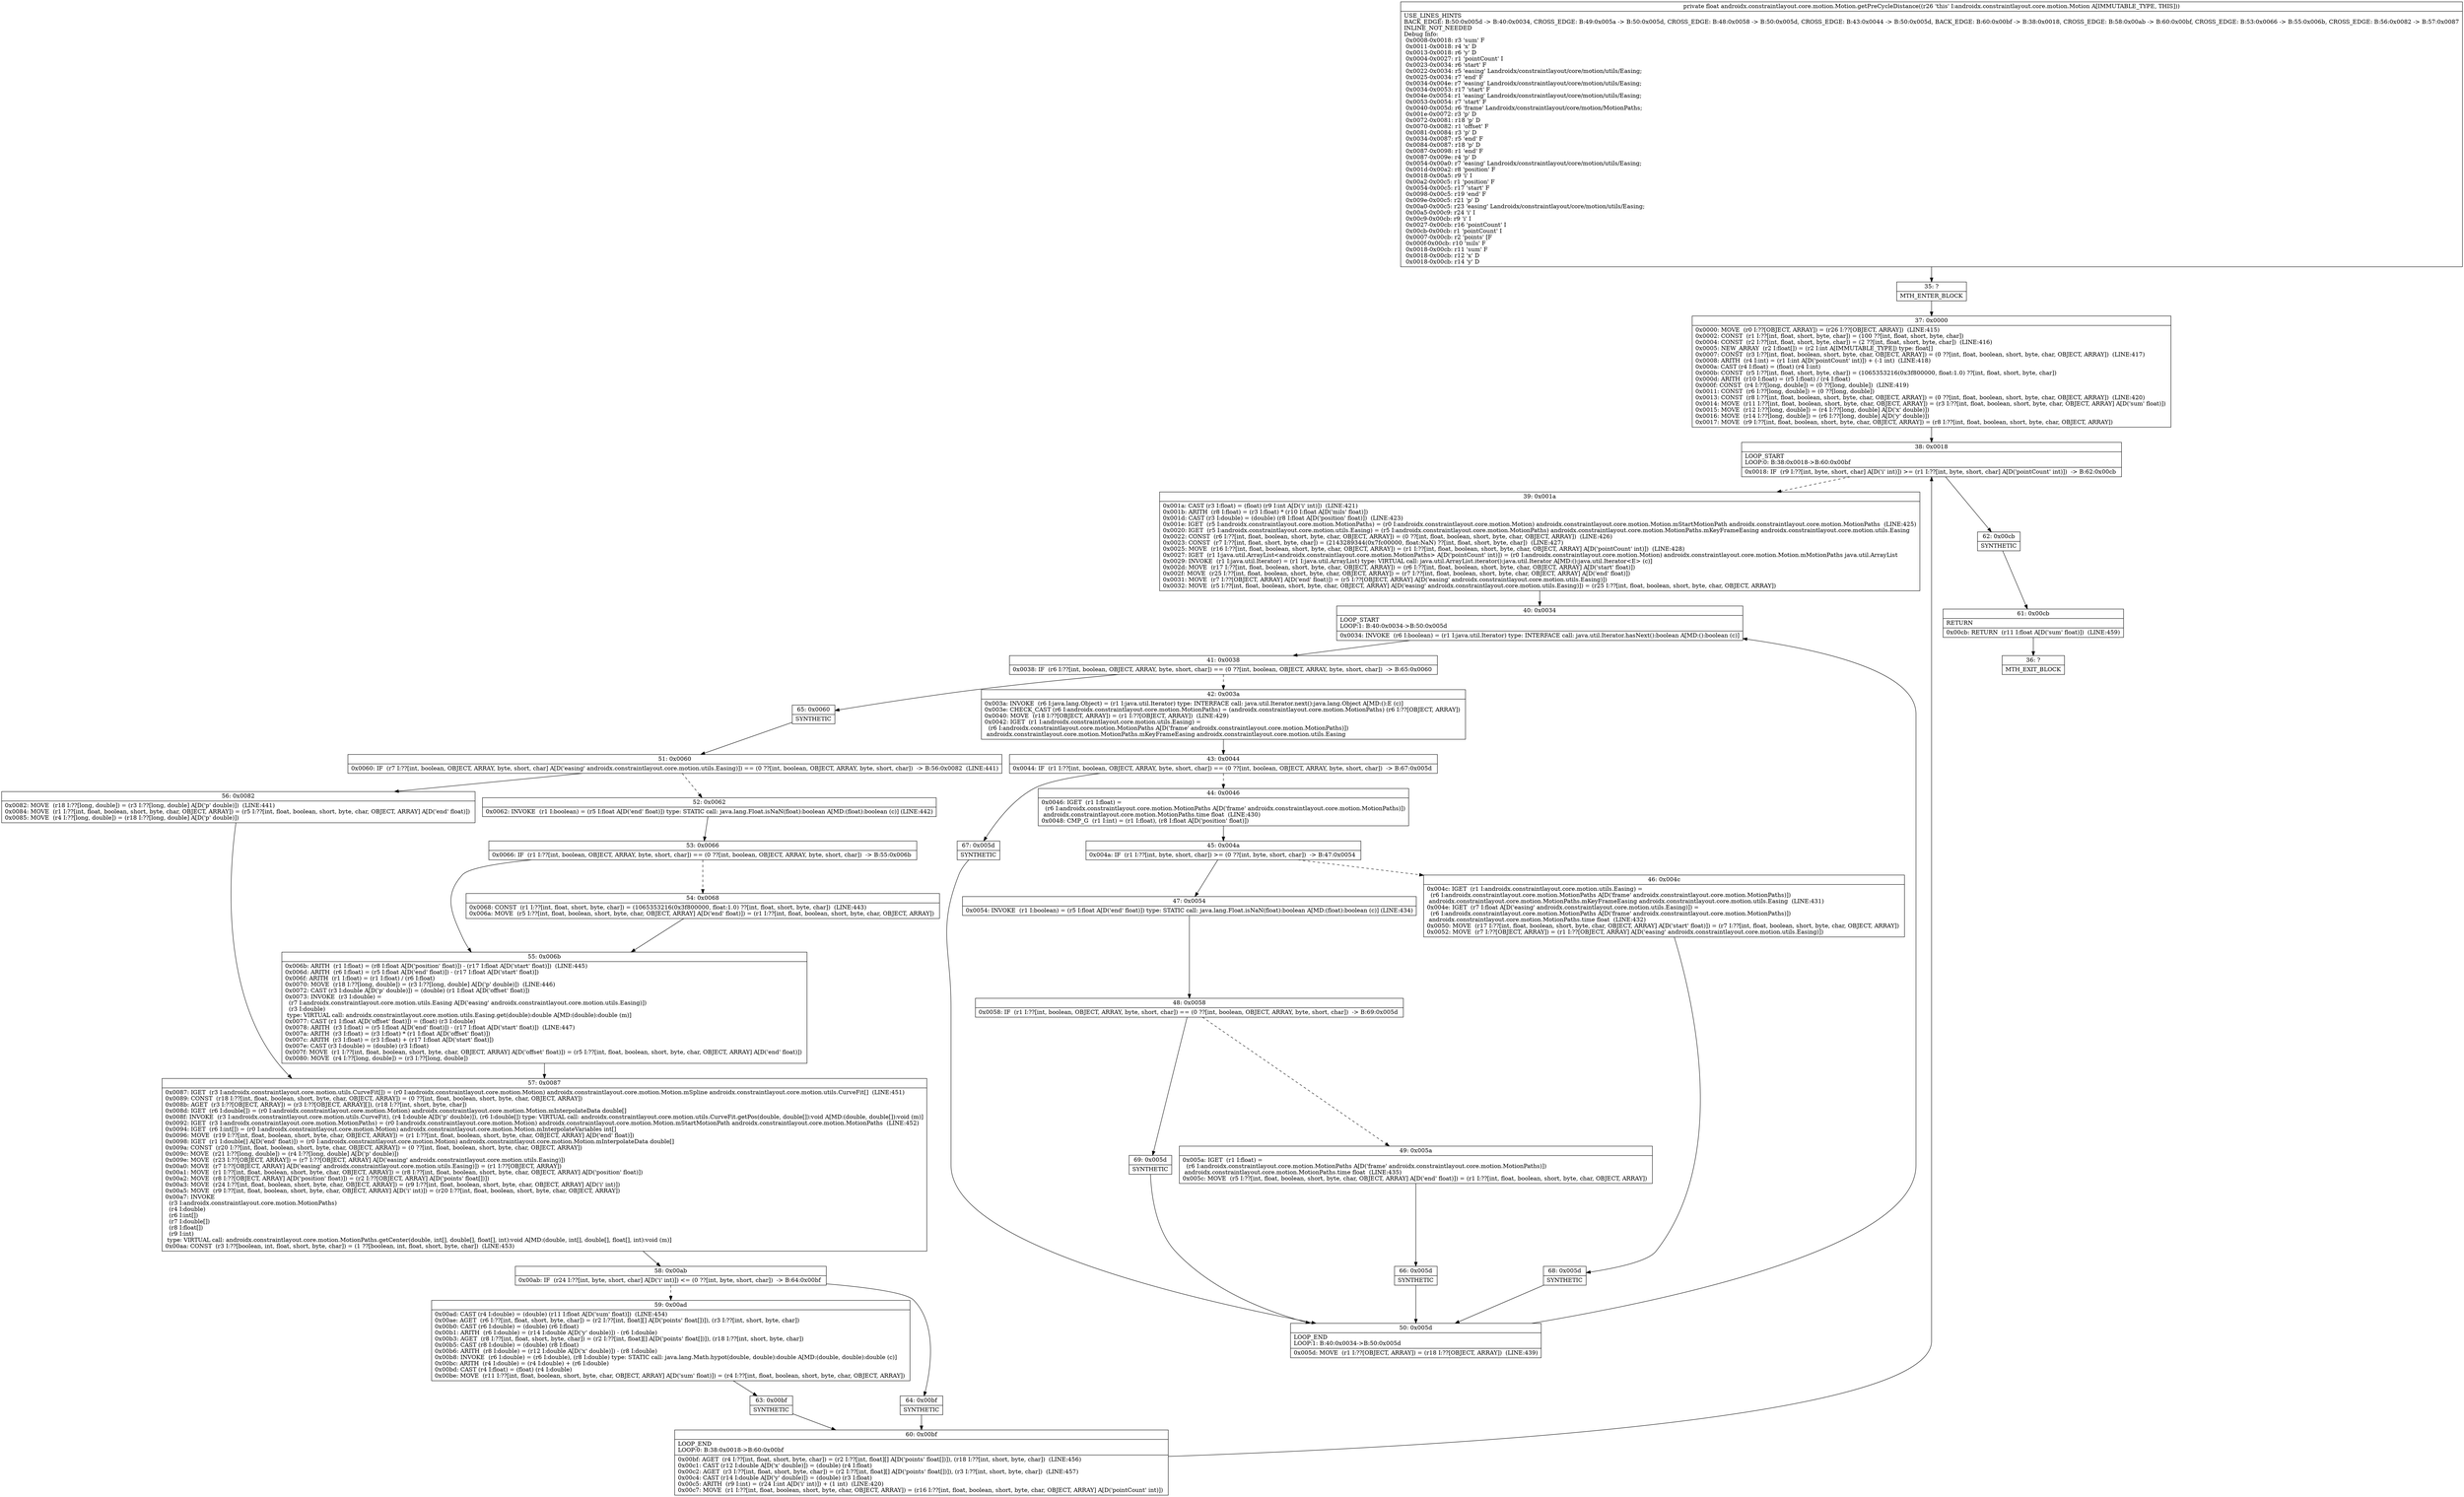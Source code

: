 digraph "CFG forandroidx.constraintlayout.core.motion.Motion.getPreCycleDistance()F" {
Node_35 [shape=record,label="{35\:\ ?|MTH_ENTER_BLOCK\l}"];
Node_37 [shape=record,label="{37\:\ 0x0000|0x0000: MOVE  (r0 I:??[OBJECT, ARRAY]) = (r26 I:??[OBJECT, ARRAY])  (LINE:415)\l0x0002: CONST  (r1 I:??[int, float, short, byte, char]) = (100 ??[int, float, short, byte, char]) \l0x0004: CONST  (r2 I:??[int, float, short, byte, char]) = (2 ??[int, float, short, byte, char])  (LINE:416)\l0x0005: NEW_ARRAY  (r2 I:float[]) = (r2 I:int A[IMMUTABLE_TYPE]) type: float[] \l0x0007: CONST  (r3 I:??[int, float, boolean, short, byte, char, OBJECT, ARRAY]) = (0 ??[int, float, boolean, short, byte, char, OBJECT, ARRAY])  (LINE:417)\l0x0008: ARITH  (r4 I:int) = (r1 I:int A[D('pointCount' int)]) + (\-1 int)  (LINE:418)\l0x000a: CAST (r4 I:float) = (float) (r4 I:int) \l0x000b: CONST  (r5 I:??[int, float, short, byte, char]) = (1065353216(0x3f800000, float:1.0) ??[int, float, short, byte, char]) \l0x000d: ARITH  (r10 I:float) = (r5 I:float) \/ (r4 I:float) \l0x000f: CONST  (r4 I:??[long, double]) = (0 ??[long, double])  (LINE:419)\l0x0011: CONST  (r6 I:??[long, double]) = (0 ??[long, double]) \l0x0013: CONST  (r8 I:??[int, float, boolean, short, byte, char, OBJECT, ARRAY]) = (0 ??[int, float, boolean, short, byte, char, OBJECT, ARRAY])  (LINE:420)\l0x0014: MOVE  (r11 I:??[int, float, boolean, short, byte, char, OBJECT, ARRAY]) = (r3 I:??[int, float, boolean, short, byte, char, OBJECT, ARRAY] A[D('sum' float)]) \l0x0015: MOVE  (r12 I:??[long, double]) = (r4 I:??[long, double] A[D('x' double)]) \l0x0016: MOVE  (r14 I:??[long, double]) = (r6 I:??[long, double] A[D('y' double)]) \l0x0017: MOVE  (r9 I:??[int, float, boolean, short, byte, char, OBJECT, ARRAY]) = (r8 I:??[int, float, boolean, short, byte, char, OBJECT, ARRAY]) \l}"];
Node_38 [shape=record,label="{38\:\ 0x0018|LOOP_START\lLOOP:0: B:38:0x0018\-\>B:60:0x00bf\l|0x0018: IF  (r9 I:??[int, byte, short, char] A[D('i' int)]) \>= (r1 I:??[int, byte, short, char] A[D('pointCount' int)])  \-\> B:62:0x00cb \l}"];
Node_39 [shape=record,label="{39\:\ 0x001a|0x001a: CAST (r3 I:float) = (float) (r9 I:int A[D('i' int)])  (LINE:421)\l0x001b: ARITH  (r8 I:float) = (r3 I:float) * (r10 I:float A[D('mils' float)]) \l0x001d: CAST (r3 I:double) = (double) (r8 I:float A[D('position' float)])  (LINE:423)\l0x001e: IGET  (r5 I:androidx.constraintlayout.core.motion.MotionPaths) = (r0 I:androidx.constraintlayout.core.motion.Motion) androidx.constraintlayout.core.motion.Motion.mStartMotionPath androidx.constraintlayout.core.motion.MotionPaths  (LINE:425)\l0x0020: IGET  (r5 I:androidx.constraintlayout.core.motion.utils.Easing) = (r5 I:androidx.constraintlayout.core.motion.MotionPaths) androidx.constraintlayout.core.motion.MotionPaths.mKeyFrameEasing androidx.constraintlayout.core.motion.utils.Easing \l0x0022: CONST  (r6 I:??[int, float, boolean, short, byte, char, OBJECT, ARRAY]) = (0 ??[int, float, boolean, short, byte, char, OBJECT, ARRAY])  (LINE:426)\l0x0023: CONST  (r7 I:??[int, float, short, byte, char]) = (2143289344(0x7fc00000, float:NaN) ??[int, float, short, byte, char])  (LINE:427)\l0x0025: MOVE  (r16 I:??[int, float, boolean, short, byte, char, OBJECT, ARRAY]) = (r1 I:??[int, float, boolean, short, byte, char, OBJECT, ARRAY] A[D('pointCount' int)])  (LINE:428)\l0x0027: IGET  (r1 I:java.util.ArrayList\<androidx.constraintlayout.core.motion.MotionPaths\> A[D('pointCount' int)]) = (r0 I:androidx.constraintlayout.core.motion.Motion) androidx.constraintlayout.core.motion.Motion.mMotionPaths java.util.ArrayList \l0x0029: INVOKE  (r1 I:java.util.Iterator) = (r1 I:java.util.ArrayList) type: VIRTUAL call: java.util.ArrayList.iterator():java.util.Iterator A[MD:():java.util.Iterator\<E\> (c)]\l0x002d: MOVE  (r17 I:??[int, float, boolean, short, byte, char, OBJECT, ARRAY]) = (r6 I:??[int, float, boolean, short, byte, char, OBJECT, ARRAY] A[D('start' float)]) \l0x002f: MOVE  (r25 I:??[int, float, boolean, short, byte, char, OBJECT, ARRAY]) = (r7 I:??[int, float, boolean, short, byte, char, OBJECT, ARRAY] A[D('end' float)]) \l0x0031: MOVE  (r7 I:??[OBJECT, ARRAY] A[D('end' float)]) = (r5 I:??[OBJECT, ARRAY] A[D('easing' androidx.constraintlayout.core.motion.utils.Easing)]) \l0x0032: MOVE  (r5 I:??[int, float, boolean, short, byte, char, OBJECT, ARRAY] A[D('easing' androidx.constraintlayout.core.motion.utils.Easing)]) = (r25 I:??[int, float, boolean, short, byte, char, OBJECT, ARRAY]) \l}"];
Node_40 [shape=record,label="{40\:\ 0x0034|LOOP_START\lLOOP:1: B:40:0x0034\-\>B:50:0x005d\l|0x0034: INVOKE  (r6 I:boolean) = (r1 I:java.util.Iterator) type: INTERFACE call: java.util.Iterator.hasNext():boolean A[MD:():boolean (c)]\l}"];
Node_41 [shape=record,label="{41\:\ 0x0038|0x0038: IF  (r6 I:??[int, boolean, OBJECT, ARRAY, byte, short, char]) == (0 ??[int, boolean, OBJECT, ARRAY, byte, short, char])  \-\> B:65:0x0060 \l}"];
Node_42 [shape=record,label="{42\:\ 0x003a|0x003a: INVOKE  (r6 I:java.lang.Object) = (r1 I:java.util.Iterator) type: INTERFACE call: java.util.Iterator.next():java.lang.Object A[MD:():E (c)]\l0x003e: CHECK_CAST (r6 I:androidx.constraintlayout.core.motion.MotionPaths) = (androidx.constraintlayout.core.motion.MotionPaths) (r6 I:??[OBJECT, ARRAY]) \l0x0040: MOVE  (r18 I:??[OBJECT, ARRAY]) = (r1 I:??[OBJECT, ARRAY])  (LINE:429)\l0x0042: IGET  (r1 I:androidx.constraintlayout.core.motion.utils.Easing) = \l  (r6 I:androidx.constraintlayout.core.motion.MotionPaths A[D('frame' androidx.constraintlayout.core.motion.MotionPaths)])\l androidx.constraintlayout.core.motion.MotionPaths.mKeyFrameEasing androidx.constraintlayout.core.motion.utils.Easing \l}"];
Node_43 [shape=record,label="{43\:\ 0x0044|0x0044: IF  (r1 I:??[int, boolean, OBJECT, ARRAY, byte, short, char]) == (0 ??[int, boolean, OBJECT, ARRAY, byte, short, char])  \-\> B:67:0x005d \l}"];
Node_44 [shape=record,label="{44\:\ 0x0046|0x0046: IGET  (r1 I:float) = \l  (r6 I:androidx.constraintlayout.core.motion.MotionPaths A[D('frame' androidx.constraintlayout.core.motion.MotionPaths)])\l androidx.constraintlayout.core.motion.MotionPaths.time float  (LINE:430)\l0x0048: CMP_G  (r1 I:int) = (r1 I:float), (r8 I:float A[D('position' float)]) \l}"];
Node_45 [shape=record,label="{45\:\ 0x004a|0x004a: IF  (r1 I:??[int, byte, short, char]) \>= (0 ??[int, byte, short, char])  \-\> B:47:0x0054 \l}"];
Node_46 [shape=record,label="{46\:\ 0x004c|0x004c: IGET  (r1 I:androidx.constraintlayout.core.motion.utils.Easing) = \l  (r6 I:androidx.constraintlayout.core.motion.MotionPaths A[D('frame' androidx.constraintlayout.core.motion.MotionPaths)])\l androidx.constraintlayout.core.motion.MotionPaths.mKeyFrameEasing androidx.constraintlayout.core.motion.utils.Easing  (LINE:431)\l0x004e: IGET  (r7 I:float A[D('easing' androidx.constraintlayout.core.motion.utils.Easing)]) = \l  (r6 I:androidx.constraintlayout.core.motion.MotionPaths A[D('frame' androidx.constraintlayout.core.motion.MotionPaths)])\l androidx.constraintlayout.core.motion.MotionPaths.time float  (LINE:432)\l0x0050: MOVE  (r17 I:??[int, float, boolean, short, byte, char, OBJECT, ARRAY] A[D('start' float)]) = (r7 I:??[int, float, boolean, short, byte, char, OBJECT, ARRAY]) \l0x0052: MOVE  (r7 I:??[OBJECT, ARRAY]) = (r1 I:??[OBJECT, ARRAY] A[D('easing' androidx.constraintlayout.core.motion.utils.Easing)]) \l}"];
Node_68 [shape=record,label="{68\:\ 0x005d|SYNTHETIC\l}"];
Node_50 [shape=record,label="{50\:\ 0x005d|LOOP_END\lLOOP:1: B:40:0x0034\-\>B:50:0x005d\l|0x005d: MOVE  (r1 I:??[OBJECT, ARRAY]) = (r18 I:??[OBJECT, ARRAY])  (LINE:439)\l}"];
Node_47 [shape=record,label="{47\:\ 0x0054|0x0054: INVOKE  (r1 I:boolean) = (r5 I:float A[D('end' float)]) type: STATIC call: java.lang.Float.isNaN(float):boolean A[MD:(float):boolean (c)] (LINE:434)\l}"];
Node_48 [shape=record,label="{48\:\ 0x0058|0x0058: IF  (r1 I:??[int, boolean, OBJECT, ARRAY, byte, short, char]) == (0 ??[int, boolean, OBJECT, ARRAY, byte, short, char])  \-\> B:69:0x005d \l}"];
Node_49 [shape=record,label="{49\:\ 0x005a|0x005a: IGET  (r1 I:float) = \l  (r6 I:androidx.constraintlayout.core.motion.MotionPaths A[D('frame' androidx.constraintlayout.core.motion.MotionPaths)])\l androidx.constraintlayout.core.motion.MotionPaths.time float  (LINE:435)\l0x005c: MOVE  (r5 I:??[int, float, boolean, short, byte, char, OBJECT, ARRAY] A[D('end' float)]) = (r1 I:??[int, float, boolean, short, byte, char, OBJECT, ARRAY]) \l}"];
Node_66 [shape=record,label="{66\:\ 0x005d|SYNTHETIC\l}"];
Node_69 [shape=record,label="{69\:\ 0x005d|SYNTHETIC\l}"];
Node_67 [shape=record,label="{67\:\ 0x005d|SYNTHETIC\l}"];
Node_65 [shape=record,label="{65\:\ 0x0060|SYNTHETIC\l}"];
Node_51 [shape=record,label="{51\:\ 0x0060|0x0060: IF  (r7 I:??[int, boolean, OBJECT, ARRAY, byte, short, char] A[D('easing' androidx.constraintlayout.core.motion.utils.Easing)]) == (0 ??[int, boolean, OBJECT, ARRAY, byte, short, char])  \-\> B:56:0x0082  (LINE:441)\l}"];
Node_52 [shape=record,label="{52\:\ 0x0062|0x0062: INVOKE  (r1 I:boolean) = (r5 I:float A[D('end' float)]) type: STATIC call: java.lang.Float.isNaN(float):boolean A[MD:(float):boolean (c)] (LINE:442)\l}"];
Node_53 [shape=record,label="{53\:\ 0x0066|0x0066: IF  (r1 I:??[int, boolean, OBJECT, ARRAY, byte, short, char]) == (0 ??[int, boolean, OBJECT, ARRAY, byte, short, char])  \-\> B:55:0x006b \l}"];
Node_54 [shape=record,label="{54\:\ 0x0068|0x0068: CONST  (r1 I:??[int, float, short, byte, char]) = (1065353216(0x3f800000, float:1.0) ??[int, float, short, byte, char])  (LINE:443)\l0x006a: MOVE  (r5 I:??[int, float, boolean, short, byte, char, OBJECT, ARRAY] A[D('end' float)]) = (r1 I:??[int, float, boolean, short, byte, char, OBJECT, ARRAY]) \l}"];
Node_55 [shape=record,label="{55\:\ 0x006b|0x006b: ARITH  (r1 I:float) = (r8 I:float A[D('position' float)]) \- (r17 I:float A[D('start' float)])  (LINE:445)\l0x006d: ARITH  (r6 I:float) = (r5 I:float A[D('end' float)]) \- (r17 I:float A[D('start' float)]) \l0x006f: ARITH  (r1 I:float) = (r1 I:float) \/ (r6 I:float) \l0x0070: MOVE  (r18 I:??[long, double]) = (r3 I:??[long, double] A[D('p' double)])  (LINE:446)\l0x0072: CAST (r3 I:double A[D('p' double)]) = (double) (r1 I:float A[D('offset' float)]) \l0x0073: INVOKE  (r3 I:double) = \l  (r7 I:androidx.constraintlayout.core.motion.utils.Easing A[D('easing' androidx.constraintlayout.core.motion.utils.Easing)])\l  (r3 I:double)\l type: VIRTUAL call: androidx.constraintlayout.core.motion.utils.Easing.get(double):double A[MD:(double):double (m)]\l0x0077: CAST (r1 I:float A[D('offset' float)]) = (float) (r3 I:double) \l0x0078: ARITH  (r3 I:float) = (r5 I:float A[D('end' float)]) \- (r17 I:float A[D('start' float)])  (LINE:447)\l0x007a: ARITH  (r3 I:float) = (r3 I:float) * (r1 I:float A[D('offset' float)]) \l0x007c: ARITH  (r3 I:float) = (r3 I:float) + (r17 I:float A[D('start' float)]) \l0x007e: CAST (r3 I:double) = (double) (r3 I:float) \l0x007f: MOVE  (r1 I:??[int, float, boolean, short, byte, char, OBJECT, ARRAY] A[D('offset' float)]) = (r5 I:??[int, float, boolean, short, byte, char, OBJECT, ARRAY] A[D('end' float)]) \l0x0080: MOVE  (r4 I:??[long, double]) = (r3 I:??[long, double]) \l}"];
Node_57 [shape=record,label="{57\:\ 0x0087|0x0087: IGET  (r3 I:androidx.constraintlayout.core.motion.utils.CurveFit[]) = (r0 I:androidx.constraintlayout.core.motion.Motion) androidx.constraintlayout.core.motion.Motion.mSpline androidx.constraintlayout.core.motion.utils.CurveFit[]  (LINE:451)\l0x0089: CONST  (r18 I:??[int, float, boolean, short, byte, char, OBJECT, ARRAY]) = (0 ??[int, float, boolean, short, byte, char, OBJECT, ARRAY]) \l0x008b: AGET  (r3 I:??[OBJECT, ARRAY]) = (r3 I:??[OBJECT, ARRAY][]), (r18 I:??[int, short, byte, char]) \l0x008d: IGET  (r6 I:double[]) = (r0 I:androidx.constraintlayout.core.motion.Motion) androidx.constraintlayout.core.motion.Motion.mInterpolateData double[] \l0x008f: INVOKE  (r3 I:androidx.constraintlayout.core.motion.utils.CurveFit), (r4 I:double A[D('p' double)]), (r6 I:double[]) type: VIRTUAL call: androidx.constraintlayout.core.motion.utils.CurveFit.getPos(double, double[]):void A[MD:(double, double[]):void (m)]\l0x0092: IGET  (r3 I:androidx.constraintlayout.core.motion.MotionPaths) = (r0 I:androidx.constraintlayout.core.motion.Motion) androidx.constraintlayout.core.motion.Motion.mStartMotionPath androidx.constraintlayout.core.motion.MotionPaths  (LINE:452)\l0x0094: IGET  (r6 I:int[]) = (r0 I:androidx.constraintlayout.core.motion.Motion) androidx.constraintlayout.core.motion.Motion.mInterpolateVariables int[] \l0x0096: MOVE  (r19 I:??[int, float, boolean, short, byte, char, OBJECT, ARRAY]) = (r1 I:??[int, float, boolean, short, byte, char, OBJECT, ARRAY] A[D('end' float)]) \l0x0098: IGET  (r1 I:double[] A[D('end' float)]) = (r0 I:androidx.constraintlayout.core.motion.Motion) androidx.constraintlayout.core.motion.Motion.mInterpolateData double[] \l0x009a: CONST  (r20 I:??[int, float, boolean, short, byte, char, OBJECT, ARRAY]) = (0 ??[int, float, boolean, short, byte, char, OBJECT, ARRAY]) \l0x009c: MOVE  (r21 I:??[long, double]) = (r4 I:??[long, double] A[D('p' double)]) \l0x009e: MOVE  (r23 I:??[OBJECT, ARRAY]) = (r7 I:??[OBJECT, ARRAY] A[D('easing' androidx.constraintlayout.core.motion.utils.Easing)]) \l0x00a0: MOVE  (r7 I:??[OBJECT, ARRAY] A[D('easing' androidx.constraintlayout.core.motion.utils.Easing)]) = (r1 I:??[OBJECT, ARRAY]) \l0x00a1: MOVE  (r1 I:??[int, float, boolean, short, byte, char, OBJECT, ARRAY]) = (r8 I:??[int, float, boolean, short, byte, char, OBJECT, ARRAY] A[D('position' float)]) \l0x00a2: MOVE  (r8 I:??[OBJECT, ARRAY] A[D('position' float)]) = (r2 I:??[OBJECT, ARRAY] A[D('points' float[])]) \l0x00a3: MOVE  (r24 I:??[int, float, boolean, short, byte, char, OBJECT, ARRAY]) = (r9 I:??[int, float, boolean, short, byte, char, OBJECT, ARRAY] A[D('i' int)]) \l0x00a5: MOVE  (r9 I:??[int, float, boolean, short, byte, char, OBJECT, ARRAY] A[D('i' int)]) = (r20 I:??[int, float, boolean, short, byte, char, OBJECT, ARRAY]) \l0x00a7: INVOKE  \l  (r3 I:androidx.constraintlayout.core.motion.MotionPaths)\l  (r4 I:double)\l  (r6 I:int[])\l  (r7 I:double[])\l  (r8 I:float[])\l  (r9 I:int)\l type: VIRTUAL call: androidx.constraintlayout.core.motion.MotionPaths.getCenter(double, int[], double[], float[], int):void A[MD:(double, int[], double[], float[], int):void (m)]\l0x00aa: CONST  (r3 I:??[boolean, int, float, short, byte, char]) = (1 ??[boolean, int, float, short, byte, char])  (LINE:453)\l}"];
Node_58 [shape=record,label="{58\:\ 0x00ab|0x00ab: IF  (r24 I:??[int, byte, short, char] A[D('i' int)]) \<= (0 ??[int, byte, short, char])  \-\> B:64:0x00bf \l}"];
Node_59 [shape=record,label="{59\:\ 0x00ad|0x00ad: CAST (r4 I:double) = (double) (r11 I:float A[D('sum' float)])  (LINE:454)\l0x00ae: AGET  (r6 I:??[int, float, short, byte, char]) = (r2 I:??[int, float][] A[D('points' float[])]), (r3 I:??[int, short, byte, char]) \l0x00b0: CAST (r6 I:double) = (double) (r6 I:float) \l0x00b1: ARITH  (r6 I:double) = (r14 I:double A[D('y' double)]) \- (r6 I:double) \l0x00b3: AGET  (r8 I:??[int, float, short, byte, char]) = (r2 I:??[int, float][] A[D('points' float[])]), (r18 I:??[int, short, byte, char]) \l0x00b5: CAST (r8 I:double) = (double) (r8 I:float) \l0x00b6: ARITH  (r8 I:double) = (r12 I:double A[D('x' double)]) \- (r8 I:double) \l0x00b8: INVOKE  (r6 I:double) = (r6 I:double), (r8 I:double) type: STATIC call: java.lang.Math.hypot(double, double):double A[MD:(double, double):double (c)]\l0x00bc: ARITH  (r4 I:double) = (r4 I:double) + (r6 I:double) \l0x00bd: CAST (r4 I:float) = (float) (r4 I:double) \l0x00be: MOVE  (r11 I:??[int, float, boolean, short, byte, char, OBJECT, ARRAY] A[D('sum' float)]) = (r4 I:??[int, float, boolean, short, byte, char, OBJECT, ARRAY]) \l}"];
Node_63 [shape=record,label="{63\:\ 0x00bf|SYNTHETIC\l}"];
Node_60 [shape=record,label="{60\:\ 0x00bf|LOOP_END\lLOOP:0: B:38:0x0018\-\>B:60:0x00bf\l|0x00bf: AGET  (r4 I:??[int, float, short, byte, char]) = (r2 I:??[int, float][] A[D('points' float[])]), (r18 I:??[int, short, byte, char])  (LINE:456)\l0x00c1: CAST (r12 I:double A[D('x' double)]) = (double) (r4 I:float) \l0x00c2: AGET  (r3 I:??[int, float, short, byte, char]) = (r2 I:??[int, float][] A[D('points' float[])]), (r3 I:??[int, short, byte, char])  (LINE:457)\l0x00c4: CAST (r14 I:double A[D('y' double)]) = (double) (r3 I:float) \l0x00c5: ARITH  (r9 I:int) = (r24 I:int A[D('i' int)]) + (1 int)  (LINE:420)\l0x00c7: MOVE  (r1 I:??[int, float, boolean, short, byte, char, OBJECT, ARRAY]) = (r16 I:??[int, float, boolean, short, byte, char, OBJECT, ARRAY] A[D('pointCount' int)]) \l}"];
Node_64 [shape=record,label="{64\:\ 0x00bf|SYNTHETIC\l}"];
Node_56 [shape=record,label="{56\:\ 0x0082|0x0082: MOVE  (r18 I:??[long, double]) = (r3 I:??[long, double] A[D('p' double)])  (LINE:441)\l0x0084: MOVE  (r1 I:??[int, float, boolean, short, byte, char, OBJECT, ARRAY]) = (r5 I:??[int, float, boolean, short, byte, char, OBJECT, ARRAY] A[D('end' float)]) \l0x0085: MOVE  (r4 I:??[long, double]) = (r18 I:??[long, double] A[D('p' double)]) \l}"];
Node_62 [shape=record,label="{62\:\ 0x00cb|SYNTHETIC\l}"];
Node_61 [shape=record,label="{61\:\ 0x00cb|RETURN\l|0x00cb: RETURN  (r11 I:float A[D('sum' float)])  (LINE:459)\l}"];
Node_36 [shape=record,label="{36\:\ ?|MTH_EXIT_BLOCK\l}"];
MethodNode[shape=record,label="{private float androidx.constraintlayout.core.motion.Motion.getPreCycleDistance((r26 'this' I:androidx.constraintlayout.core.motion.Motion A[IMMUTABLE_TYPE, THIS]))  | USE_LINES_HINTS\lBACK_EDGE: B:50:0x005d \-\> B:40:0x0034, CROSS_EDGE: B:49:0x005a \-\> B:50:0x005d, CROSS_EDGE: B:48:0x0058 \-\> B:50:0x005d, CROSS_EDGE: B:43:0x0044 \-\> B:50:0x005d, BACK_EDGE: B:60:0x00bf \-\> B:38:0x0018, CROSS_EDGE: B:58:0x00ab \-\> B:60:0x00bf, CROSS_EDGE: B:53:0x0066 \-\> B:55:0x006b, CROSS_EDGE: B:56:0x0082 \-\> B:57:0x0087\lINLINE_NOT_NEEDED\lDebug Info:\l  0x0008\-0x0018: r3 'sum' F\l  0x0011\-0x0018: r4 'x' D\l  0x0013\-0x0018: r6 'y' D\l  0x0004\-0x0027: r1 'pointCount' I\l  0x0023\-0x0034: r6 'start' F\l  0x0022\-0x0034: r5 'easing' Landroidx\/constraintlayout\/core\/motion\/utils\/Easing;\l  0x0025\-0x0034: r7 'end' F\l  0x0034\-0x004e: r7 'easing' Landroidx\/constraintlayout\/core\/motion\/utils\/Easing;\l  0x0034\-0x0053: r17 'start' F\l  0x004e\-0x0054: r1 'easing' Landroidx\/constraintlayout\/core\/motion\/utils\/Easing;\l  0x0053\-0x0054: r7 'start' F\l  0x0040\-0x005d: r6 'frame' Landroidx\/constraintlayout\/core\/motion\/MotionPaths;\l  0x001e\-0x0072: r3 'p' D\l  0x0072\-0x0081: r18 'p' D\l  0x0070\-0x0082: r1 'offset' F\l  0x0081\-0x0084: r3 'p' D\l  0x0034\-0x0087: r5 'end' F\l  0x0084\-0x0087: r18 'p' D\l  0x0087\-0x0098: r1 'end' F\l  0x0087\-0x009e: r4 'p' D\l  0x0054\-0x00a0: r7 'easing' Landroidx\/constraintlayout\/core\/motion\/utils\/Easing;\l  0x001d\-0x00a2: r8 'position' F\l  0x0018\-0x00a5: r9 'i' I\l  0x00a2\-0x00c5: r1 'position' F\l  0x0054\-0x00c5: r17 'start' F\l  0x0098\-0x00c5: r19 'end' F\l  0x009e\-0x00c5: r21 'p' D\l  0x00a0\-0x00c5: r23 'easing' Landroidx\/constraintlayout\/core\/motion\/utils\/Easing;\l  0x00a5\-0x00c9: r24 'i' I\l  0x00c9\-0x00cb: r9 'i' I\l  0x0027\-0x00cb: r16 'pointCount' I\l  0x00cb\-0x00cb: r1 'pointCount' I\l  0x0007\-0x00cb: r2 'points' [F\l  0x000f\-0x00cb: r10 'mils' F\l  0x0018\-0x00cb: r11 'sum' F\l  0x0018\-0x00cb: r12 'x' D\l  0x0018\-0x00cb: r14 'y' D\l}"];
MethodNode -> Node_35;Node_35 -> Node_37;
Node_37 -> Node_38;
Node_38 -> Node_39[style=dashed];
Node_38 -> Node_62;
Node_39 -> Node_40;
Node_40 -> Node_41;
Node_41 -> Node_42[style=dashed];
Node_41 -> Node_65;
Node_42 -> Node_43;
Node_43 -> Node_44[style=dashed];
Node_43 -> Node_67;
Node_44 -> Node_45;
Node_45 -> Node_46[style=dashed];
Node_45 -> Node_47;
Node_46 -> Node_68;
Node_68 -> Node_50;
Node_50 -> Node_40;
Node_47 -> Node_48;
Node_48 -> Node_49[style=dashed];
Node_48 -> Node_69;
Node_49 -> Node_66;
Node_66 -> Node_50;
Node_69 -> Node_50;
Node_67 -> Node_50;
Node_65 -> Node_51;
Node_51 -> Node_52[style=dashed];
Node_51 -> Node_56;
Node_52 -> Node_53;
Node_53 -> Node_54[style=dashed];
Node_53 -> Node_55;
Node_54 -> Node_55;
Node_55 -> Node_57;
Node_57 -> Node_58;
Node_58 -> Node_59[style=dashed];
Node_58 -> Node_64;
Node_59 -> Node_63;
Node_63 -> Node_60;
Node_60 -> Node_38;
Node_64 -> Node_60;
Node_56 -> Node_57;
Node_62 -> Node_61;
Node_61 -> Node_36;
}

